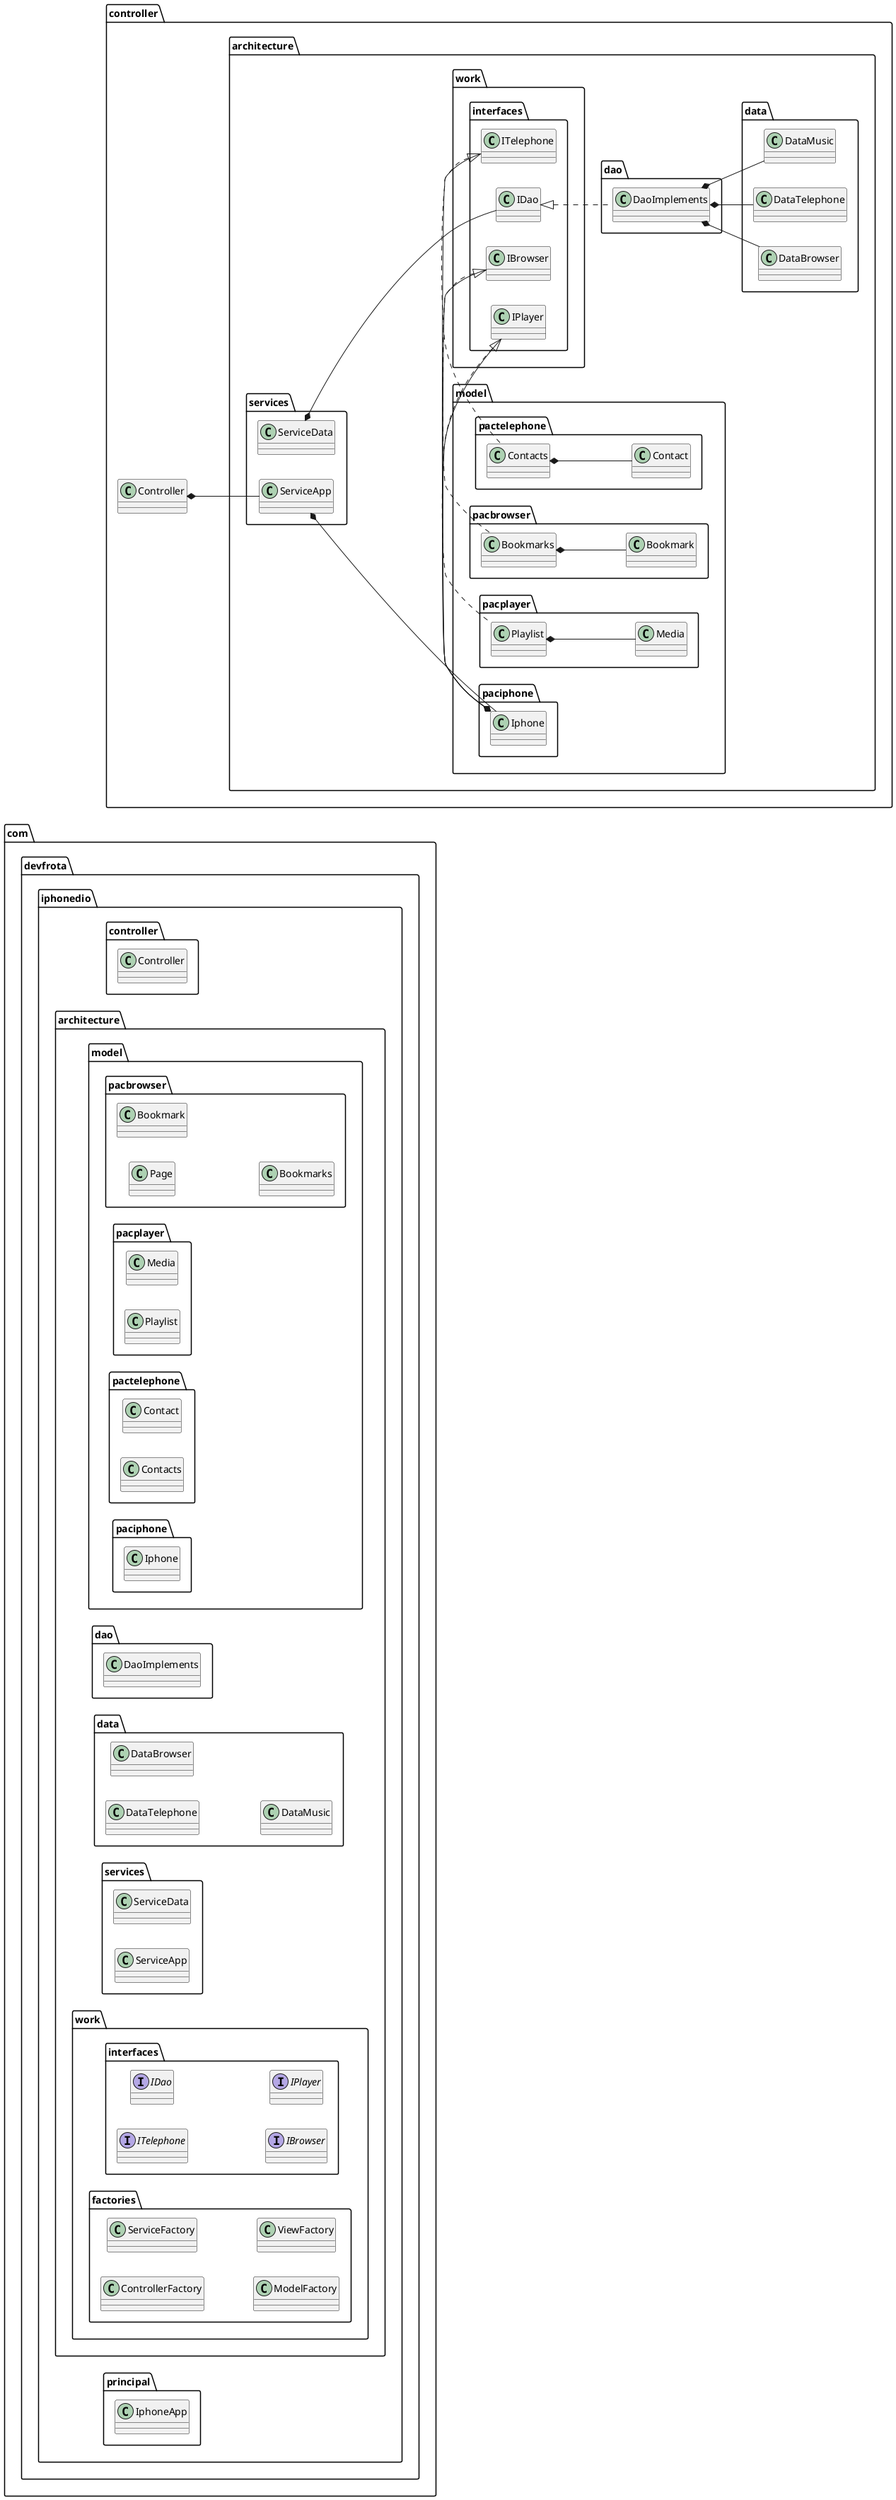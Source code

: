 @startuml
' Definindo a direção do layout
left to right direction

package com.devfrota.iphonedio {

    package controller {
        class Controller
    }

    package architecture {
        package model {
            package pacbrowser {
                class Page
                class Bookmark
                class Bookmarks
            }

            package pacplayer {
                class Media
                class Playlist
            }

            package pactelephone {
                class Contact
                class Contacts
            }

            package paciphone {
                class Iphone
            }
        }

        package dao {
            class DaoImplements
        }

        package data {
            class DataTelephone
            class DataBrowser
            class DataMusic
        }

        package services {
            class ServiceData
            class ServiceApp
        }

        package work {
            package interfaces {
                interface ITelephone
                interface IDao
                interface IBrowser
                interface IPlayer
            }

            package factories {
                class ControllerFactory
                class ServiceFactory
                class ModelFactory
                class ViewFactory
            }
        }
    }

    package principal {
        class IphoneApp
    }
}

controller.architecture.work.interfaces.ITelephone <|.. controller.architecture.model.pactelephone.Contacts
controller.architecture.work.interfaces.IDao <|.. controller.architecture.dao.DaoImplements
controller.architecture.work.interfaces.IBrowser <|.. controller.architecture.model.pacbrowser.Bookmarks
controller.architecture.work.interfaces.IPlayer <|.. controller.architecture.model.pacplayer.Playlist

controller.Controller *-- controller.architecture.services.ServiceApp
controller.architecture.model.pacbrowser.Bookmarks *-- controller.architecture.model.pacbrowser.Bookmark
controller.architecture.model.pactelephone.Contacts *-- controller.architecture.model.pactelephone.Contact
controller.architecture.model.pacplayer.Playlist *-- controller.architecture.model.pacplayer.Media
controller.architecture.model.paciphone.Iphone *-- controller.architecture.work.interfaces.IPlayer
controller.architecture.model.paciphone.Iphone *-- controller.architecture.work.interfaces.IBrowser
controller.architecture.model.paciphone.Iphone *-- controller.architecture.work.interfaces.ITelephone
controller.architecture.services.ServiceApp *-- controller.architecture.model.paciphone.Iphone
controller.architecture.services.ServiceData *-- controller.architecture.work.interfaces.IDao
controller.architecture.dao.DaoImplements *-- controller.architecture.data.DataMusic
controller.architecture.dao.DaoImplements *-- controller.architecture.data.DataTelephone
controller.architecture.dao.DaoImplements *-- controller.architecture.data.DataBrowser

@enduml
